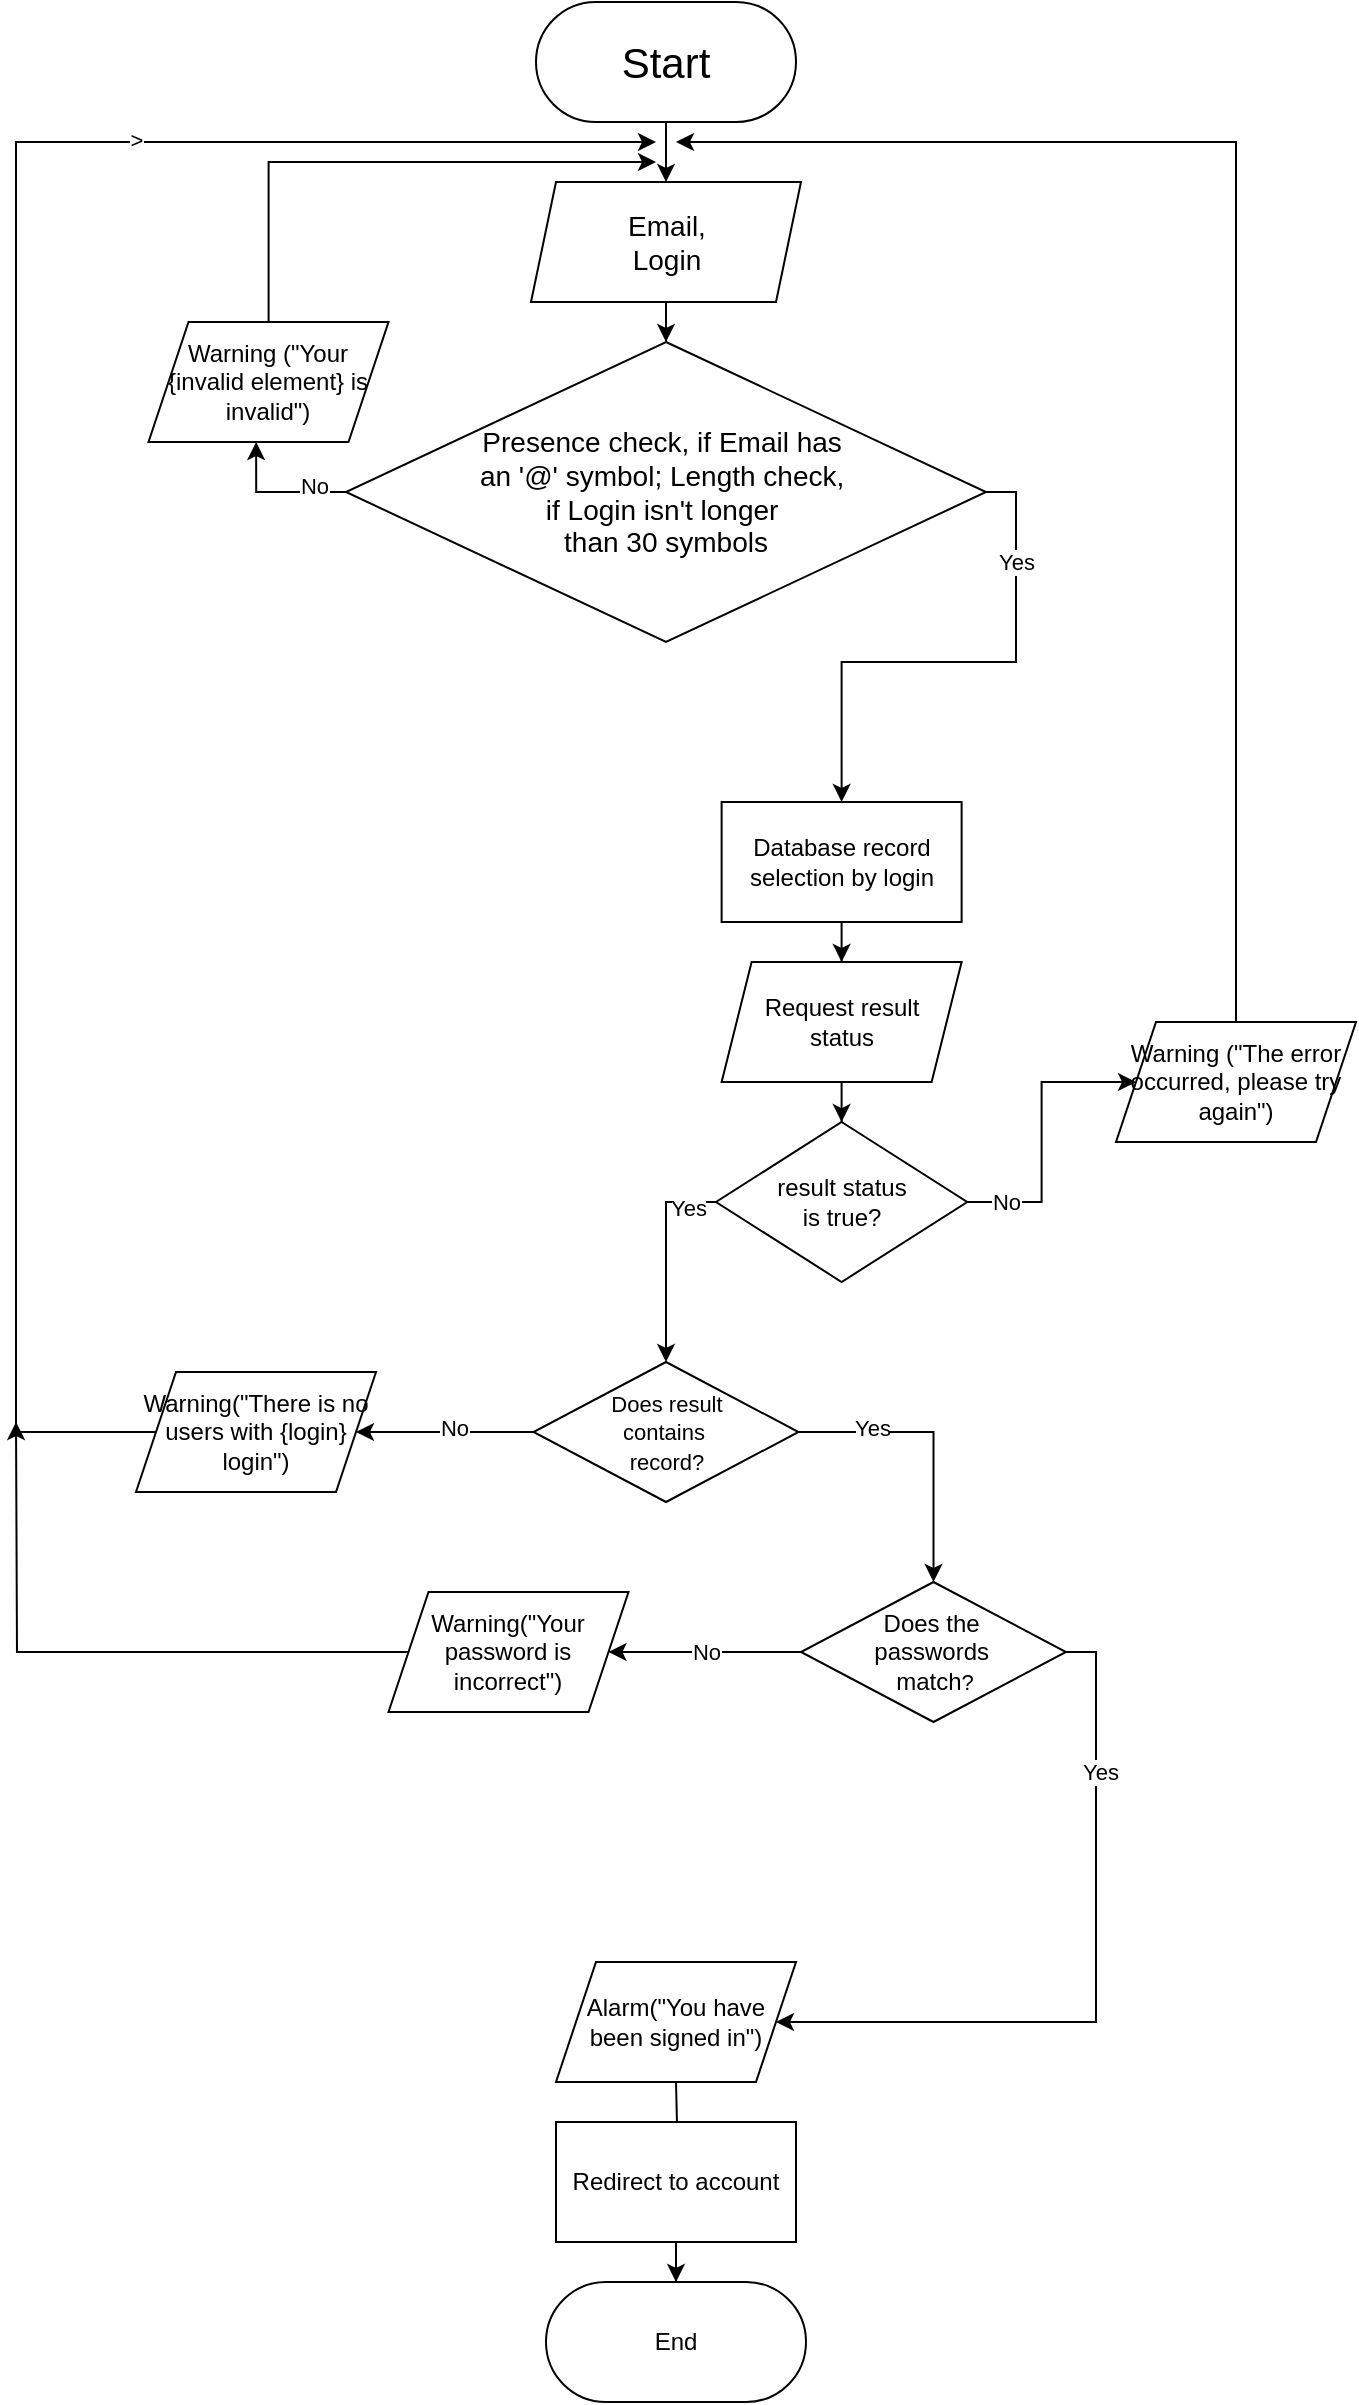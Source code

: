 <mxfile version="25.0.3">
  <diagram name="Page-1" id="FGmeKxKgPcKXuZ4-pylQ">
    <mxGraphModel dx="1235" dy="666" grid="1" gridSize="10" guides="1" tooltips="1" connect="1" arrows="1" fold="1" page="1" pageScale="1" pageWidth="850" pageHeight="1100" math="0" shadow="0">
      <root>
        <mxCell id="0" />
        <mxCell id="1" parent="0" />
        <mxCell id="R6okjfki8fJjkLBU8PFX-6" style="edgeStyle=orthogonalEdgeStyle;rounded=0;orthogonalLoop=1;jettySize=auto;html=1;entryX=0.5;entryY=0;entryDx=0;entryDy=0;" parent="1" source="R6okjfki8fJjkLBU8PFX-7" target="R6okjfki8fJjkLBU8PFX-9" edge="1">
          <mxGeometry relative="1" as="geometry" />
        </mxCell>
        <mxCell id="R6okjfki8fJjkLBU8PFX-7" value="&lt;font style=&quot;font-size: 21px;&quot;&gt;Start&lt;/font&gt;" style="rounded=1;whiteSpace=wrap;html=1;glass=0;shadow=0;arcSize=50;" parent="1" vertex="1">
          <mxGeometry x="370" y="10" width="130" height="60" as="geometry" />
        </mxCell>
        <mxCell id="R6okjfki8fJjkLBU8PFX-8" value="" style="edgeStyle=orthogonalEdgeStyle;rounded=0;orthogonalLoop=1;jettySize=auto;html=1;entryX=0.5;entryY=0;entryDx=0;entryDy=0;" parent="1" source="R6okjfki8fJjkLBU8PFX-9" target="R6okjfki8fJjkLBU8PFX-27" edge="1">
          <mxGeometry relative="1" as="geometry">
            <mxPoint x="435" y="170" as="targetPoint" />
            <Array as="points" />
          </mxGeometry>
        </mxCell>
        <mxCell id="R6okjfki8fJjkLBU8PFX-9" value="&lt;div&gt;&lt;font style=&quot;font-size: 14px;&quot;&gt;Email,&lt;/font&gt;&lt;/div&gt;&lt;div&gt;&lt;font style=&quot;font-size: 14px;&quot;&gt;Login&lt;/font&gt;&lt;/div&gt;" style="shape=parallelogram;perimeter=parallelogramPerimeter;whiteSpace=wrap;html=1;fixedSize=1;size=12.5;" parent="1" vertex="1">
          <mxGeometry x="367.5" y="100" width="135" height="60" as="geometry" />
        </mxCell>
        <mxCell id="R6okjfki8fJjkLBU8PFX-12" value="" style="edgeStyle=orthogonalEdgeStyle;rounded=0;orthogonalLoop=1;jettySize=auto;html=1;" parent="1" source="R6okjfki8fJjkLBU8PFX-13" target="R6okjfki8fJjkLBU8PFX-15" edge="1">
          <mxGeometry relative="1" as="geometry" />
        </mxCell>
        <mxCell id="R6okjfki8fJjkLBU8PFX-13" value="Database record selection by login" style="whiteSpace=wrap;html=1;" parent="1" vertex="1">
          <mxGeometry x="462.81" y="410" width="120" height="60" as="geometry" />
        </mxCell>
        <mxCell id="R6okjfki8fJjkLBU8PFX-14" value="" style="edgeStyle=orthogonalEdgeStyle;rounded=0;orthogonalLoop=1;jettySize=auto;html=1;" parent="1" source="R6okjfki8fJjkLBU8PFX-15" target="R6okjfki8fJjkLBU8PFX-20" edge="1">
          <mxGeometry relative="1" as="geometry" />
        </mxCell>
        <mxCell id="R6okjfki8fJjkLBU8PFX-15" value="&lt;div&gt;Request result&lt;/div&gt;&lt;div&gt;status&lt;br&gt;&lt;/div&gt;" style="shape=parallelogram;perimeter=parallelogramPerimeter;whiteSpace=wrap;html=1;fixedSize=1;size=15;" parent="1" vertex="1">
          <mxGeometry x="462.81" y="490" width="120" height="60" as="geometry" />
        </mxCell>
        <mxCell id="R6okjfki8fJjkLBU8PFX-16" style="edgeStyle=orthogonalEdgeStyle;rounded=0;orthogonalLoop=1;jettySize=auto;html=1;entryX=0;entryY=0.5;entryDx=0;entryDy=0;" parent="1" source="R6okjfki8fJjkLBU8PFX-20" target="TXAZvwrvO6XwpHe0kNSW-3" edge="1">
          <mxGeometry relative="1" as="geometry">
            <mxPoint x="657.81" y="540" as="targetPoint" />
          </mxGeometry>
        </mxCell>
        <mxCell id="R6okjfki8fJjkLBU8PFX-17" value="&lt;div&gt;No&lt;/div&gt;" style="edgeLabel;html=1;align=center;verticalAlign=middle;resizable=0;points=[];" parent="R6okjfki8fJjkLBU8PFX-16" vertex="1" connectable="0">
          <mxGeometry x="-0.734" relative="1" as="geometry">
            <mxPoint as="offset" />
          </mxGeometry>
        </mxCell>
        <mxCell id="R6okjfki8fJjkLBU8PFX-18" value="" style="edgeStyle=orthogonalEdgeStyle;rounded=0;orthogonalLoop=1;jettySize=auto;html=1;entryX=0.5;entryY=0;entryDx=0;entryDy=0;" parent="1" target="R6okjfki8fJjkLBU8PFX-36" edge="1">
          <mxGeometry relative="1" as="geometry">
            <mxPoint x="480.0" y="610.0" as="sourcePoint" />
            <mxPoint x="435" y="680.0" as="targetPoint" />
            <Array as="points">
              <mxPoint x="435" y="610" />
            </Array>
          </mxGeometry>
        </mxCell>
        <mxCell id="R6okjfki8fJjkLBU8PFX-19" value="Yes" style="edgeLabel;html=1;align=center;verticalAlign=middle;resizable=0;points=[];" parent="R6okjfki8fJjkLBU8PFX-18" vertex="1" connectable="0">
          <mxGeometry x="-0.46" y="3" relative="1" as="geometry">
            <mxPoint as="offset" />
          </mxGeometry>
        </mxCell>
        <mxCell id="R6okjfki8fJjkLBU8PFX-20" value="result status &lt;br&gt;is true?" style="rhombus;whiteSpace=wrap;html=1;" parent="1" vertex="1">
          <mxGeometry x="460" y="570" width="125.62" height="80" as="geometry" />
        </mxCell>
        <mxCell id="R6okjfki8fJjkLBU8PFX-21" style="edgeStyle=orthogonalEdgeStyle;rounded=0;orthogonalLoop=1;jettySize=auto;html=1;exitX=0.5;exitY=0;exitDx=0;exitDy=0;" parent="1" source="TXAZvwrvO6XwpHe0kNSW-3" edge="1">
          <mxGeometry relative="1" as="geometry">
            <mxPoint x="440" y="80" as="targetPoint" />
            <Array as="points">
              <mxPoint x="720" y="80" />
            </Array>
            <mxPoint x="720.059" y="510" as="sourcePoint" />
          </mxGeometry>
        </mxCell>
        <mxCell id="R6okjfki8fJjkLBU8PFX-23" style="edgeStyle=orthogonalEdgeStyle;rounded=0;orthogonalLoop=1;jettySize=auto;html=1;entryX=0.5;entryY=0;entryDx=0;entryDy=0;" parent="1" source="R6okjfki8fJjkLBU8PFX-27" target="R6okjfki8fJjkLBU8PFX-13" edge="1">
          <mxGeometry relative="1" as="geometry">
            <Array as="points">
              <mxPoint x="610" y="255" />
              <mxPoint x="610" y="340" />
              <mxPoint x="523" y="340" />
            </Array>
          </mxGeometry>
        </mxCell>
        <mxCell id="R6okjfki8fJjkLBU8PFX-24" value="&lt;div&gt;Yes&lt;/div&gt;" style="edgeLabel;html=1;align=center;verticalAlign=middle;resizable=0;points=[];" parent="R6okjfki8fJjkLBU8PFX-23" vertex="1" connectable="0">
          <mxGeometry x="-0.815" relative="1" as="geometry">
            <mxPoint y="26" as="offset" />
          </mxGeometry>
        </mxCell>
        <mxCell id="R6okjfki8fJjkLBU8PFX-25" style="edgeStyle=orthogonalEdgeStyle;rounded=0;orthogonalLoop=1;jettySize=auto;html=1;" parent="1" source="R6okjfki8fJjkLBU8PFX-27" edge="1">
          <mxGeometry relative="1" as="geometry">
            <mxPoint x="230.059" y="230" as="targetPoint" />
            <Array as="points">
              <mxPoint x="230" y="255" />
            </Array>
          </mxGeometry>
        </mxCell>
        <mxCell id="R6okjfki8fJjkLBU8PFX-26" value="&lt;div&gt;No&lt;/div&gt;" style="edgeLabel;html=1;align=center;verticalAlign=middle;resizable=0;points=[];" parent="R6okjfki8fJjkLBU8PFX-25" vertex="1" connectable="0">
          <mxGeometry x="-0.528" y="-3" relative="1" as="geometry">
            <mxPoint as="offset" />
          </mxGeometry>
        </mxCell>
        <mxCell id="R6okjfki8fJjkLBU8PFX-27" value="&lt;div&gt;&lt;font style=&quot;font-size: 14px;&quot;&gt;Presence check, if Email has&amp;nbsp;&lt;/font&gt;&lt;/div&gt;&lt;div&gt;&lt;font style=&quot;font-size: 14px;&quot;&gt;an &#39;@&#39; symbol; Length check,&amp;nbsp;&lt;/font&gt;&lt;/div&gt;&lt;div&gt;&lt;font style=&quot;font-size: 14px;&quot;&gt;if Login isn&#39;t longer&amp;nbsp;&lt;/font&gt;&lt;/div&gt;&lt;div&gt;&lt;font style=&quot;font-size: 14px;&quot;&gt;than 30 symbols&lt;/font&gt;&lt;/div&gt;" style="rhombus;whiteSpace=wrap;html=1;rounded=0;overflow=visible;" parent="1" vertex="1">
          <mxGeometry x="275" y="180" width="320" height="150" as="geometry" />
        </mxCell>
        <mxCell id="R6okjfki8fJjkLBU8PFX-30" value="" style="edgeStyle=orthogonalEdgeStyle;rounded=0;orthogonalLoop=1;jettySize=auto;html=1;" parent="1" target="R6okjfki8fJjkLBU8PFX-33" edge="1">
          <mxGeometry relative="1" as="geometry">
            <mxPoint x="440" y="1050.0" as="sourcePoint" />
          </mxGeometry>
        </mxCell>
        <mxCell id="R6okjfki8fJjkLBU8PFX-32" style="edgeStyle=orthogonalEdgeStyle;rounded=0;orthogonalLoop=1;jettySize=auto;html=1;entryX=0.5;entryY=0;entryDx=0;entryDy=0;" parent="1" source="R6okjfki8fJjkLBU8PFX-33" target="R6okjfki8fJjkLBU8PFX-34" edge="1">
          <mxGeometry relative="1" as="geometry" />
        </mxCell>
        <mxCell id="R6okjfki8fJjkLBU8PFX-33" value="Redirect to account" style="whiteSpace=wrap;html=1;" parent="1" vertex="1">
          <mxGeometry x="380" y="1070" width="120" height="60" as="geometry" />
        </mxCell>
        <mxCell id="R6okjfki8fJjkLBU8PFX-34" value="End" style="rounded=1;whiteSpace=wrap;html=1;glass=0;shadow=0;arcSize=50;" parent="1" vertex="1">
          <mxGeometry x="375" y="1150" width="130" height="60" as="geometry" />
        </mxCell>
        <mxCell id="R6okjfki8fJjkLBU8PFX-38" style="edgeStyle=orthogonalEdgeStyle;rounded=0;orthogonalLoop=1;jettySize=auto;html=1;exitX=0;exitY=0.5;exitDx=0;exitDy=0;" parent="1" source="TXAZvwrvO6XwpHe0kNSW-2" edge="1">
          <mxGeometry relative="1" as="geometry">
            <mxPoint x="430" y="80" as="targetPoint" />
            <mxPoint x="162.5" y="725" as="sourcePoint" />
            <Array as="points">
              <mxPoint x="110" y="725" />
              <mxPoint x="110" y="80" />
            </Array>
          </mxGeometry>
        </mxCell>
        <mxCell id="R6okjfki8fJjkLBU8PFX-42" value="&amp;gt;" style="edgeLabel;html=1;align=center;verticalAlign=middle;resizable=0;points=[];" parent="R6okjfki8fJjkLBU8PFX-38" vertex="1" connectable="0">
          <mxGeometry x="0.498" y="1" relative="1" as="geometry">
            <mxPoint as="offset" />
          </mxGeometry>
        </mxCell>
        <mxCell id="R6okjfki8fJjkLBU8PFX-41" value="" style="edgeStyle=orthogonalEdgeStyle;rounded=0;orthogonalLoop=1;jettySize=auto;html=1;entryX=1;entryY=0.5;entryDx=0;entryDy=0;" parent="1" source="R6okjfki8fJjkLBU8PFX-36" target="TXAZvwrvO6XwpHe0kNSW-2" edge="1">
          <mxGeometry relative="1" as="geometry">
            <mxPoint x="282.5" y="725" as="targetPoint" />
          </mxGeometry>
        </mxCell>
        <mxCell id="R6okjfki8fJjkLBU8PFX-49" value="No" style="edgeLabel;html=1;align=center;verticalAlign=middle;resizable=0;points=[];" parent="R6okjfki8fJjkLBU8PFX-41" vertex="1" connectable="0">
          <mxGeometry x="-0.101" y="-2" relative="1" as="geometry">
            <mxPoint as="offset" />
          </mxGeometry>
        </mxCell>
        <mxCell id="R6okjfki8fJjkLBU8PFX-44" value="" style="edgeStyle=orthogonalEdgeStyle;rounded=0;orthogonalLoop=1;jettySize=auto;html=1;" parent="1" source="R6okjfki8fJjkLBU8PFX-36" target="R6okjfki8fJjkLBU8PFX-43" edge="1">
          <mxGeometry relative="1" as="geometry" />
        </mxCell>
        <mxCell id="R6okjfki8fJjkLBU8PFX-50" value="Yes" style="edgeLabel;html=1;align=center;verticalAlign=middle;resizable=0;points=[];" parent="R6okjfki8fJjkLBU8PFX-44" vertex="1" connectable="0">
          <mxGeometry x="-0.486" y="2" relative="1" as="geometry">
            <mxPoint as="offset" />
          </mxGeometry>
        </mxCell>
        <mxCell id="R6okjfki8fJjkLBU8PFX-36" value="&lt;div align=&quot;center&quot;&gt;&lt;font style=&quot;font-size: 11px;&quot;&gt;Does result&lt;/font&gt;&lt;br&gt;&lt;font style=&quot;font-size: 11px;&quot;&gt;contains&amp;nbsp;&lt;/font&gt;&lt;/div&gt;&lt;div align=&quot;center&quot;&gt;&lt;font style=&quot;font-size: 11px;&quot;&gt;record?&lt;/font&gt;&lt;/div&gt;" style="rhombus;whiteSpace=wrap;html=1;align=center;" parent="1" vertex="1">
          <mxGeometry x="368.75" y="690" width="132.5" height="70" as="geometry" />
        </mxCell>
        <mxCell id="R6okjfki8fJjkLBU8PFX-46" value="" style="edgeStyle=orthogonalEdgeStyle;rounded=0;orthogonalLoop=1;jettySize=auto;html=1;entryX=1;entryY=0.5;entryDx=0;entryDy=0;" parent="1" source="R6okjfki8fJjkLBU8PFX-43" target="TXAZvwrvO6XwpHe0kNSW-6" edge="1">
          <mxGeometry relative="1" as="geometry">
            <mxPoint x="416.25" y="835" as="targetPoint" />
          </mxGeometry>
        </mxCell>
        <mxCell id="R6okjfki8fJjkLBU8PFX-51" value="No" style="edgeLabel;html=1;align=center;verticalAlign=middle;resizable=0;points=[];" parent="R6okjfki8fJjkLBU8PFX-46" vertex="1" connectable="0">
          <mxGeometry x="-0.004" relative="1" as="geometry">
            <mxPoint as="offset" />
          </mxGeometry>
        </mxCell>
        <mxCell id="R6okjfki8fJjkLBU8PFX-52" style="edgeStyle=orthogonalEdgeStyle;rounded=0;orthogonalLoop=1;jettySize=auto;html=1;entryX=1;entryY=0.5;entryDx=0;entryDy=0;" parent="1" source="R6okjfki8fJjkLBU8PFX-43" target="TXAZvwrvO6XwpHe0kNSW-7" edge="1">
          <mxGeometry relative="1" as="geometry">
            <Array as="points">
              <mxPoint x="650" y="835" />
              <mxPoint x="650" y="1020" />
            </Array>
            <mxPoint x="500" y="1020.0" as="targetPoint" />
          </mxGeometry>
        </mxCell>
        <mxCell id="R6okjfki8fJjkLBU8PFX-53" value="Yes" style="edgeLabel;html=1;align=center;verticalAlign=middle;resizable=0;points=[];" parent="R6okjfki8fJjkLBU8PFX-52" vertex="1" connectable="0">
          <mxGeometry x="-0.585" y="2" relative="1" as="geometry">
            <mxPoint as="offset" />
          </mxGeometry>
        </mxCell>
        <mxCell id="R6okjfki8fJjkLBU8PFX-43" value="&lt;div align=&quot;center&quot;&gt;Does the&amp;nbsp;&lt;/div&gt;&lt;div align=&quot;center&quot;&gt;passwords&amp;nbsp;&lt;/div&gt;&lt;div align=&quot;center&quot;&gt;match&lt;font style=&quot;font-size: 11px;&quot;&gt;?&lt;/font&gt;&lt;/div&gt;" style="rhombus;whiteSpace=wrap;html=1;align=center;" parent="1" vertex="1">
          <mxGeometry x="502.5" y="800" width="132.5" height="70" as="geometry" />
        </mxCell>
        <mxCell id="R6okjfki8fJjkLBU8PFX-47" style="edgeStyle=orthogonalEdgeStyle;rounded=0;orthogonalLoop=1;jettySize=auto;html=1;exitX=0;exitY=0.5;exitDx=0;exitDy=0;" parent="1" source="TXAZvwrvO6XwpHe0kNSW-6" edge="1">
          <mxGeometry relative="1" as="geometry">
            <mxPoint x="110" y="720" as="targetPoint" />
            <mxPoint x="296.25" y="835.059" as="sourcePoint" />
          </mxGeometry>
        </mxCell>
        <mxCell id="TXAZvwrvO6XwpHe0kNSW-2" value="Warning(&quot;There is no users with {login} login&quot;)" style="shape=parallelogram;perimeter=parallelogramPerimeter;whiteSpace=wrap;html=1;fixedSize=1;" vertex="1" parent="1">
          <mxGeometry x="170" y="695" width="120" height="60" as="geometry" />
        </mxCell>
        <mxCell id="TXAZvwrvO6XwpHe0kNSW-3" value="Warning (&quot;The error occurred, please try again&quot;)" style="shape=parallelogram;perimeter=parallelogramPerimeter;whiteSpace=wrap;html=1;fixedSize=1;" vertex="1" parent="1">
          <mxGeometry x="660" y="520" width="120" height="60" as="geometry" />
        </mxCell>
        <mxCell id="TXAZvwrvO6XwpHe0kNSW-5" style="edgeStyle=orthogonalEdgeStyle;rounded=0;orthogonalLoop=1;jettySize=auto;html=1;" edge="1" parent="1" source="TXAZvwrvO6XwpHe0kNSW-4">
          <mxGeometry relative="1" as="geometry">
            <mxPoint x="430" y="90" as="targetPoint" />
            <Array as="points">
              <mxPoint x="236" y="90" />
            </Array>
          </mxGeometry>
        </mxCell>
        <mxCell id="TXAZvwrvO6XwpHe0kNSW-4" value="Warning (&quot;Your {invalid element} is invalid&quot;)" style="shape=parallelogram;perimeter=parallelogramPerimeter;whiteSpace=wrap;html=1;fixedSize=1;" vertex="1" parent="1">
          <mxGeometry x="176.25" y="170" width="120" height="60" as="geometry" />
        </mxCell>
        <mxCell id="TXAZvwrvO6XwpHe0kNSW-6" value="Warning(&quot;Your password is incorrect&quot;)" style="shape=parallelogram;perimeter=parallelogramPerimeter;whiteSpace=wrap;html=1;fixedSize=1;" vertex="1" parent="1">
          <mxGeometry x="296.25" y="805" width="120" height="60" as="geometry" />
        </mxCell>
        <mxCell id="TXAZvwrvO6XwpHe0kNSW-7" value="&lt;br&gt;Alarm(&quot;You have been signed in&quot;)&lt;div&gt;&lt;br/&gt;&lt;/div&gt;" style="shape=parallelogram;perimeter=parallelogramPerimeter;whiteSpace=wrap;html=1;fixedSize=1;" vertex="1" parent="1">
          <mxGeometry x="380" y="990" width="120" height="60" as="geometry" />
        </mxCell>
      </root>
    </mxGraphModel>
  </diagram>
</mxfile>
